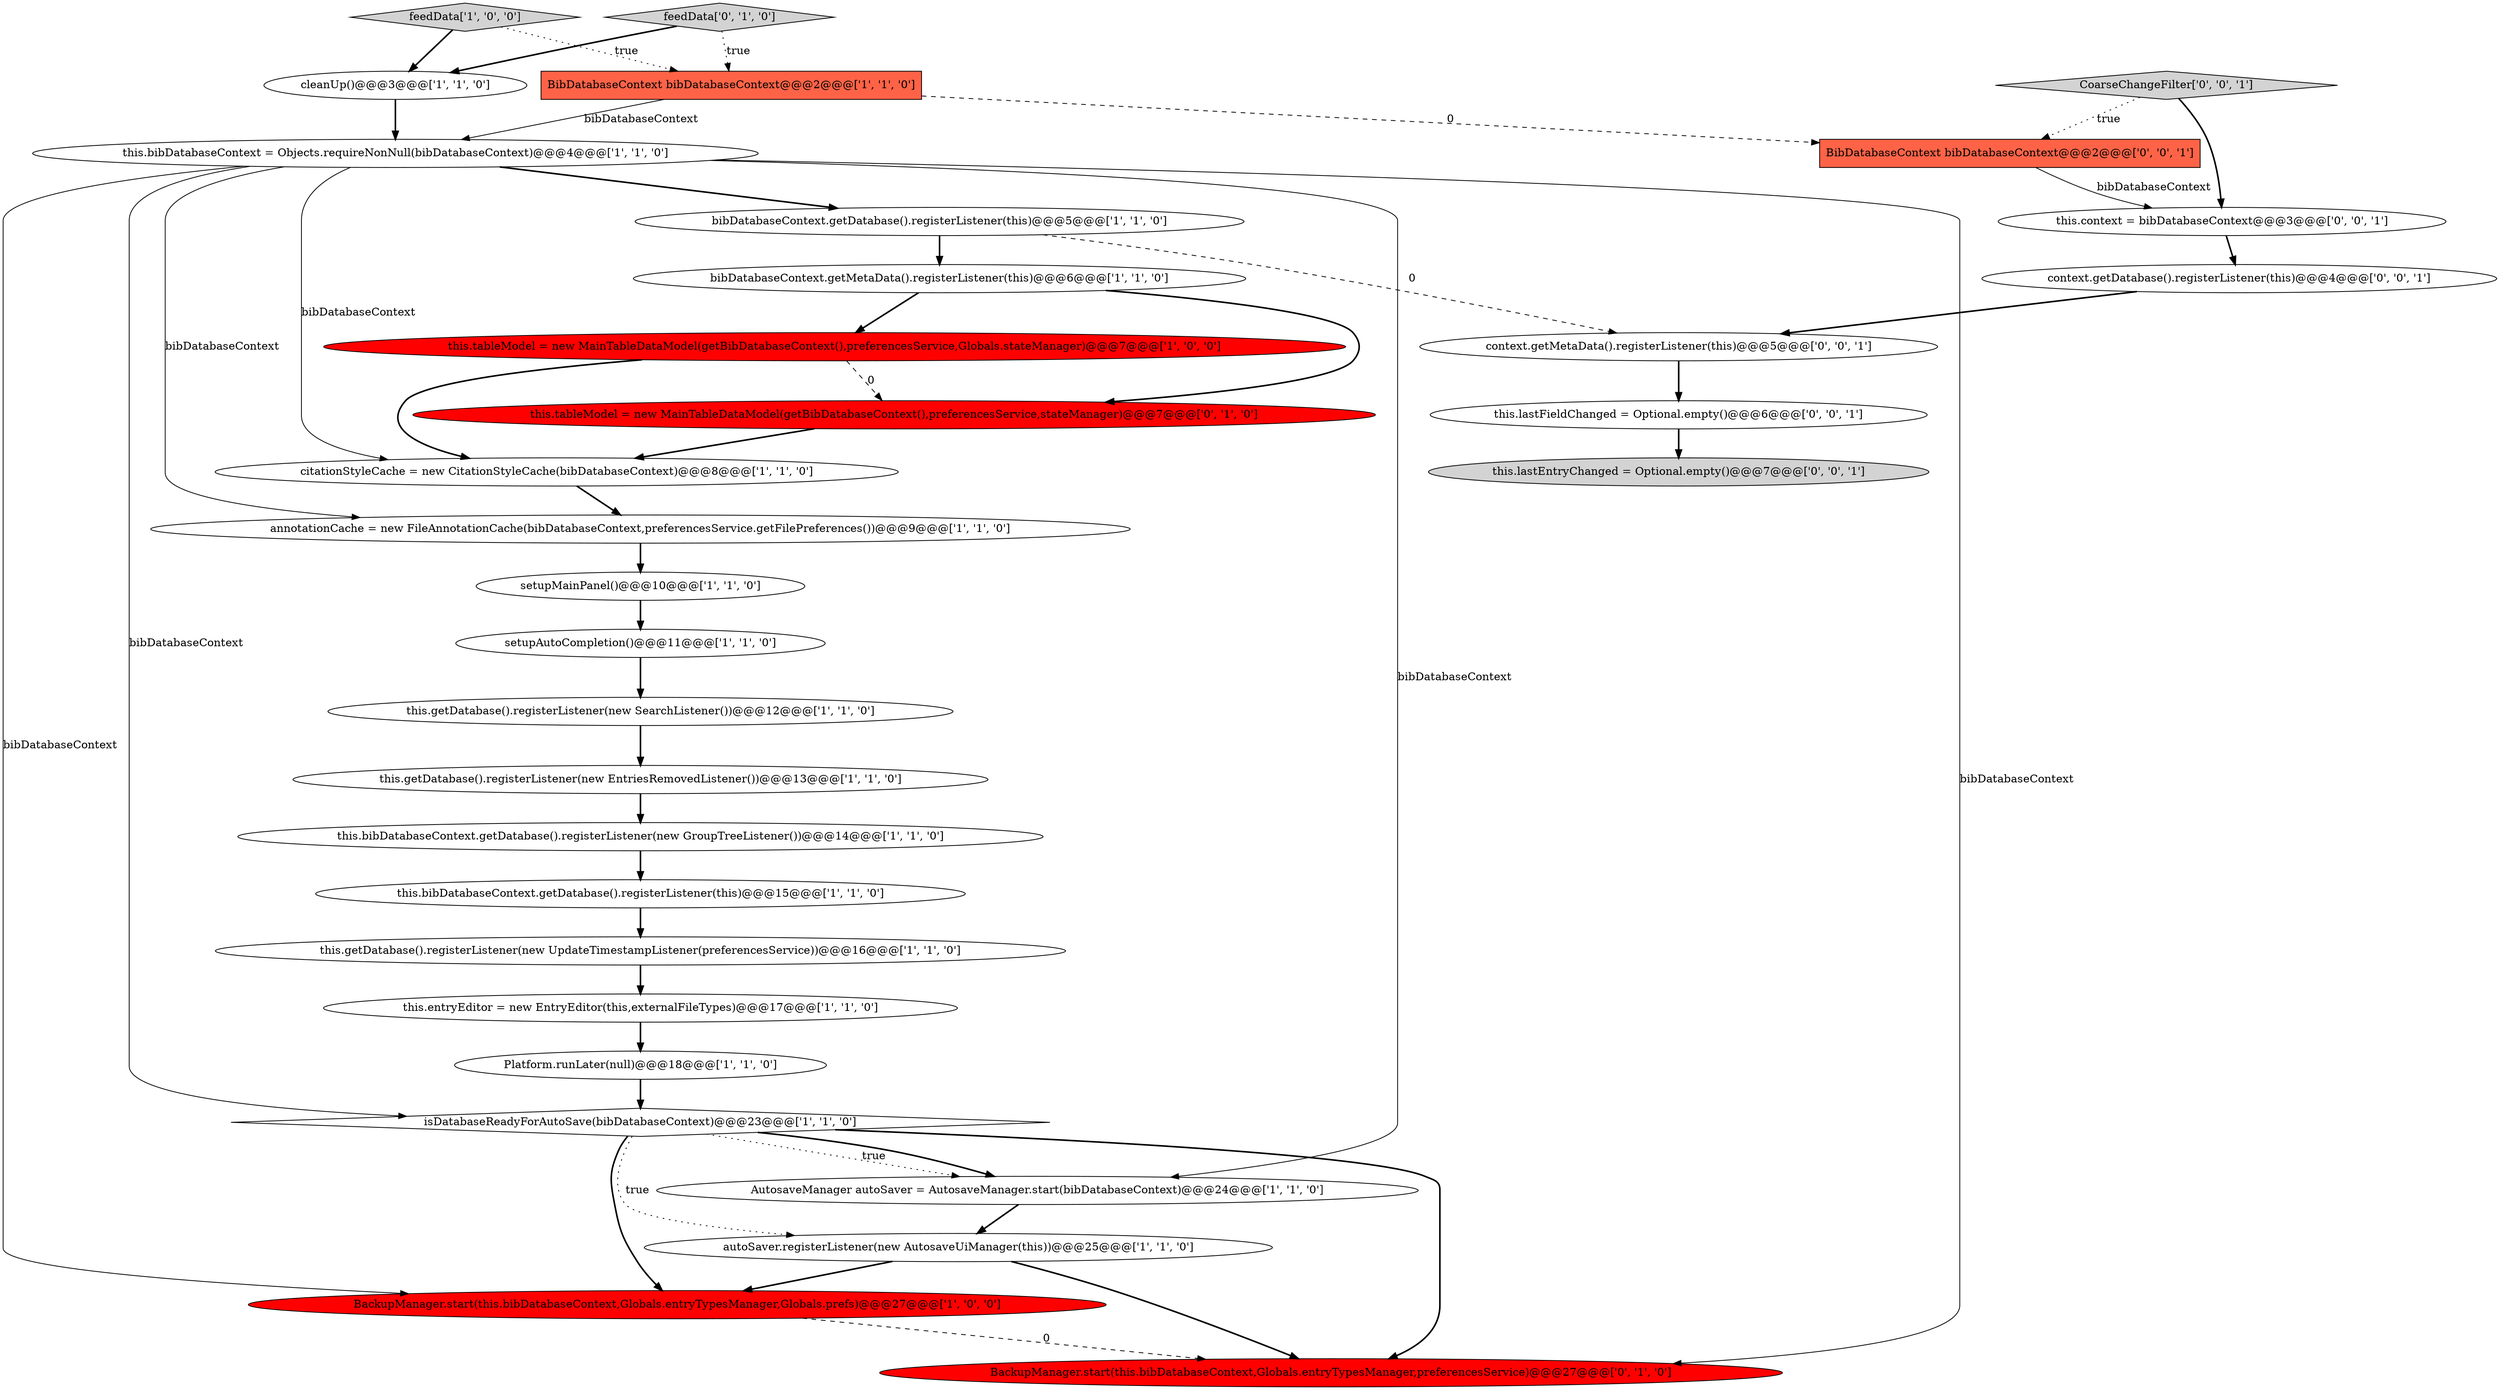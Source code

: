 digraph {
25 [style = filled, label = "context.getDatabase().registerListener(this)@@@4@@@['0', '0', '1']", fillcolor = white, shape = ellipse image = "AAA0AAABBB3BBB"];
5 [style = filled, label = "feedData['1', '0', '0']", fillcolor = lightgray, shape = diamond image = "AAA0AAABBB1BBB"];
19 [style = filled, label = "this.getDatabase().registerListener(new SearchListener())@@@12@@@['1', '1', '0']", fillcolor = white, shape = ellipse image = "AAA0AAABBB1BBB"];
26 [style = filled, label = "BibDatabaseContext bibDatabaseContext@@@2@@@['0', '0', '1']", fillcolor = tomato, shape = box image = "AAA0AAABBB3BBB"];
27 [style = filled, label = "CoarseChangeFilter['0', '0', '1']", fillcolor = lightgray, shape = diamond image = "AAA0AAABBB3BBB"];
8 [style = filled, label = "isDatabaseReadyForAutoSave(bibDatabaseContext)@@@23@@@['1', '1', '0']", fillcolor = white, shape = diamond image = "AAA0AAABBB1BBB"];
0 [style = filled, label = "setupMainPanel()@@@10@@@['1', '1', '0']", fillcolor = white, shape = ellipse image = "AAA0AAABBB1BBB"];
11 [style = filled, label = "cleanUp()@@@3@@@['1', '1', '0']", fillcolor = white, shape = ellipse image = "AAA0AAABBB1BBB"];
22 [style = filled, label = "this.tableModel = new MainTableDataModel(getBibDatabaseContext(),preferencesService,stateManager)@@@7@@@['0', '1', '0']", fillcolor = red, shape = ellipse image = "AAA1AAABBB2BBB"];
9 [style = filled, label = "setupAutoCompletion()@@@11@@@['1', '1', '0']", fillcolor = white, shape = ellipse image = "AAA0AAABBB1BBB"];
23 [style = filled, label = "feedData['0', '1', '0']", fillcolor = lightgray, shape = diamond image = "AAA0AAABBB2BBB"];
13 [style = filled, label = "citationStyleCache = new CitationStyleCache(bibDatabaseContext)@@@8@@@['1', '1', '0']", fillcolor = white, shape = ellipse image = "AAA0AAABBB1BBB"];
17 [style = filled, label = "annotationCache = new FileAnnotationCache(bibDatabaseContext,preferencesService.getFilePreferences())@@@9@@@['1', '1', '0']", fillcolor = white, shape = ellipse image = "AAA0AAABBB1BBB"];
6 [style = filled, label = "this.tableModel = new MainTableDataModel(getBibDatabaseContext(),preferencesService,Globals.stateManager)@@@7@@@['1', '0', '0']", fillcolor = red, shape = ellipse image = "AAA1AAABBB1BBB"];
20 [style = filled, label = "bibDatabaseContext.getMetaData().registerListener(this)@@@6@@@['1', '1', '0']", fillcolor = white, shape = ellipse image = "AAA0AAABBB1BBB"];
4 [style = filled, label = "AutosaveManager autoSaver = AutosaveManager.start(bibDatabaseContext)@@@24@@@['1', '1', '0']", fillcolor = white, shape = ellipse image = "AAA0AAABBB1BBB"];
12 [style = filled, label = "this.bibDatabaseContext.getDatabase().registerListener(new GroupTreeListener())@@@14@@@['1', '1', '0']", fillcolor = white, shape = ellipse image = "AAA0AAABBB1BBB"];
21 [style = filled, label = "this.getDatabase().registerListener(new EntriesRemovedListener())@@@13@@@['1', '1', '0']", fillcolor = white, shape = ellipse image = "AAA0AAABBB1BBB"];
31 [style = filled, label = "context.getMetaData().registerListener(this)@@@5@@@['0', '0', '1']", fillcolor = white, shape = ellipse image = "AAA0AAABBB3BBB"];
18 [style = filled, label = "BibDatabaseContext bibDatabaseContext@@@2@@@['1', '1', '0']", fillcolor = tomato, shape = box image = "AAA0AAABBB1BBB"];
15 [style = filled, label = "autoSaver.registerListener(new AutosaveUiManager(this))@@@25@@@['1', '1', '0']", fillcolor = white, shape = ellipse image = "AAA0AAABBB1BBB"];
2 [style = filled, label = "this.getDatabase().registerListener(new UpdateTimestampListener(preferencesService))@@@16@@@['1', '1', '0']", fillcolor = white, shape = ellipse image = "AAA0AAABBB1BBB"];
29 [style = filled, label = "this.lastFieldChanged = Optional.empty()@@@6@@@['0', '0', '1']", fillcolor = white, shape = ellipse image = "AAA0AAABBB3BBB"];
16 [style = filled, label = "BackupManager.start(this.bibDatabaseContext,Globals.entryTypesManager,Globals.prefs)@@@27@@@['1', '0', '0']", fillcolor = red, shape = ellipse image = "AAA1AAABBB1BBB"];
30 [style = filled, label = "this.context = bibDatabaseContext@@@3@@@['0', '0', '1']", fillcolor = white, shape = ellipse image = "AAA0AAABBB3BBB"];
24 [style = filled, label = "BackupManager.start(this.bibDatabaseContext,Globals.entryTypesManager,preferencesService)@@@27@@@['0', '1', '0']", fillcolor = red, shape = ellipse image = "AAA1AAABBB2BBB"];
3 [style = filled, label = "this.entryEditor = new EntryEditor(this,externalFileTypes)@@@17@@@['1', '1', '0']", fillcolor = white, shape = ellipse image = "AAA0AAABBB1BBB"];
1 [style = filled, label = "bibDatabaseContext.getDatabase().registerListener(this)@@@5@@@['1', '1', '0']", fillcolor = white, shape = ellipse image = "AAA0AAABBB1BBB"];
10 [style = filled, label = "this.bibDatabaseContext.getDatabase().registerListener(this)@@@15@@@['1', '1', '0']", fillcolor = white, shape = ellipse image = "AAA0AAABBB1BBB"];
14 [style = filled, label = "this.bibDatabaseContext = Objects.requireNonNull(bibDatabaseContext)@@@4@@@['1', '1', '0']", fillcolor = white, shape = ellipse image = "AAA0AAABBB1BBB"];
28 [style = filled, label = "this.lastEntryChanged = Optional.empty()@@@7@@@['0', '0', '1']", fillcolor = lightgray, shape = ellipse image = "AAA0AAABBB3BBB"];
7 [style = filled, label = "Platform.runLater(null)@@@18@@@['1', '1', '0']", fillcolor = white, shape = ellipse image = "AAA0AAABBB1BBB"];
8->16 [style = bold, label=""];
8->24 [style = bold, label=""];
14->24 [style = solid, label="bibDatabaseContext"];
0->9 [style = bold, label=""];
5->18 [style = dotted, label="true"];
11->14 [style = bold, label=""];
16->24 [style = dashed, label="0"];
27->26 [style = dotted, label="true"];
1->31 [style = dashed, label="0"];
2->3 [style = bold, label=""];
27->30 [style = bold, label=""];
4->15 [style = bold, label=""];
14->4 [style = solid, label="bibDatabaseContext"];
1->20 [style = bold, label=""];
8->15 [style = dotted, label="true"];
30->25 [style = bold, label=""];
31->29 [style = bold, label=""];
18->14 [style = solid, label="bibDatabaseContext"];
20->6 [style = bold, label=""];
7->8 [style = bold, label=""];
15->16 [style = bold, label=""];
8->4 [style = dotted, label="true"];
6->22 [style = dashed, label="0"];
14->1 [style = bold, label=""];
20->22 [style = bold, label=""];
25->31 [style = bold, label=""];
21->12 [style = bold, label=""];
29->28 [style = bold, label=""];
14->17 [style = solid, label="bibDatabaseContext"];
13->17 [style = bold, label=""];
12->10 [style = bold, label=""];
14->13 [style = solid, label="bibDatabaseContext"];
17->0 [style = bold, label=""];
23->18 [style = dotted, label="true"];
3->7 [style = bold, label=""];
6->13 [style = bold, label=""];
15->24 [style = bold, label=""];
14->16 [style = solid, label="bibDatabaseContext"];
9->19 [style = bold, label=""];
10->2 [style = bold, label=""];
5->11 [style = bold, label=""];
8->4 [style = bold, label=""];
23->11 [style = bold, label=""];
26->30 [style = solid, label="bibDatabaseContext"];
22->13 [style = bold, label=""];
18->26 [style = dashed, label="0"];
14->8 [style = solid, label="bibDatabaseContext"];
19->21 [style = bold, label=""];
}
